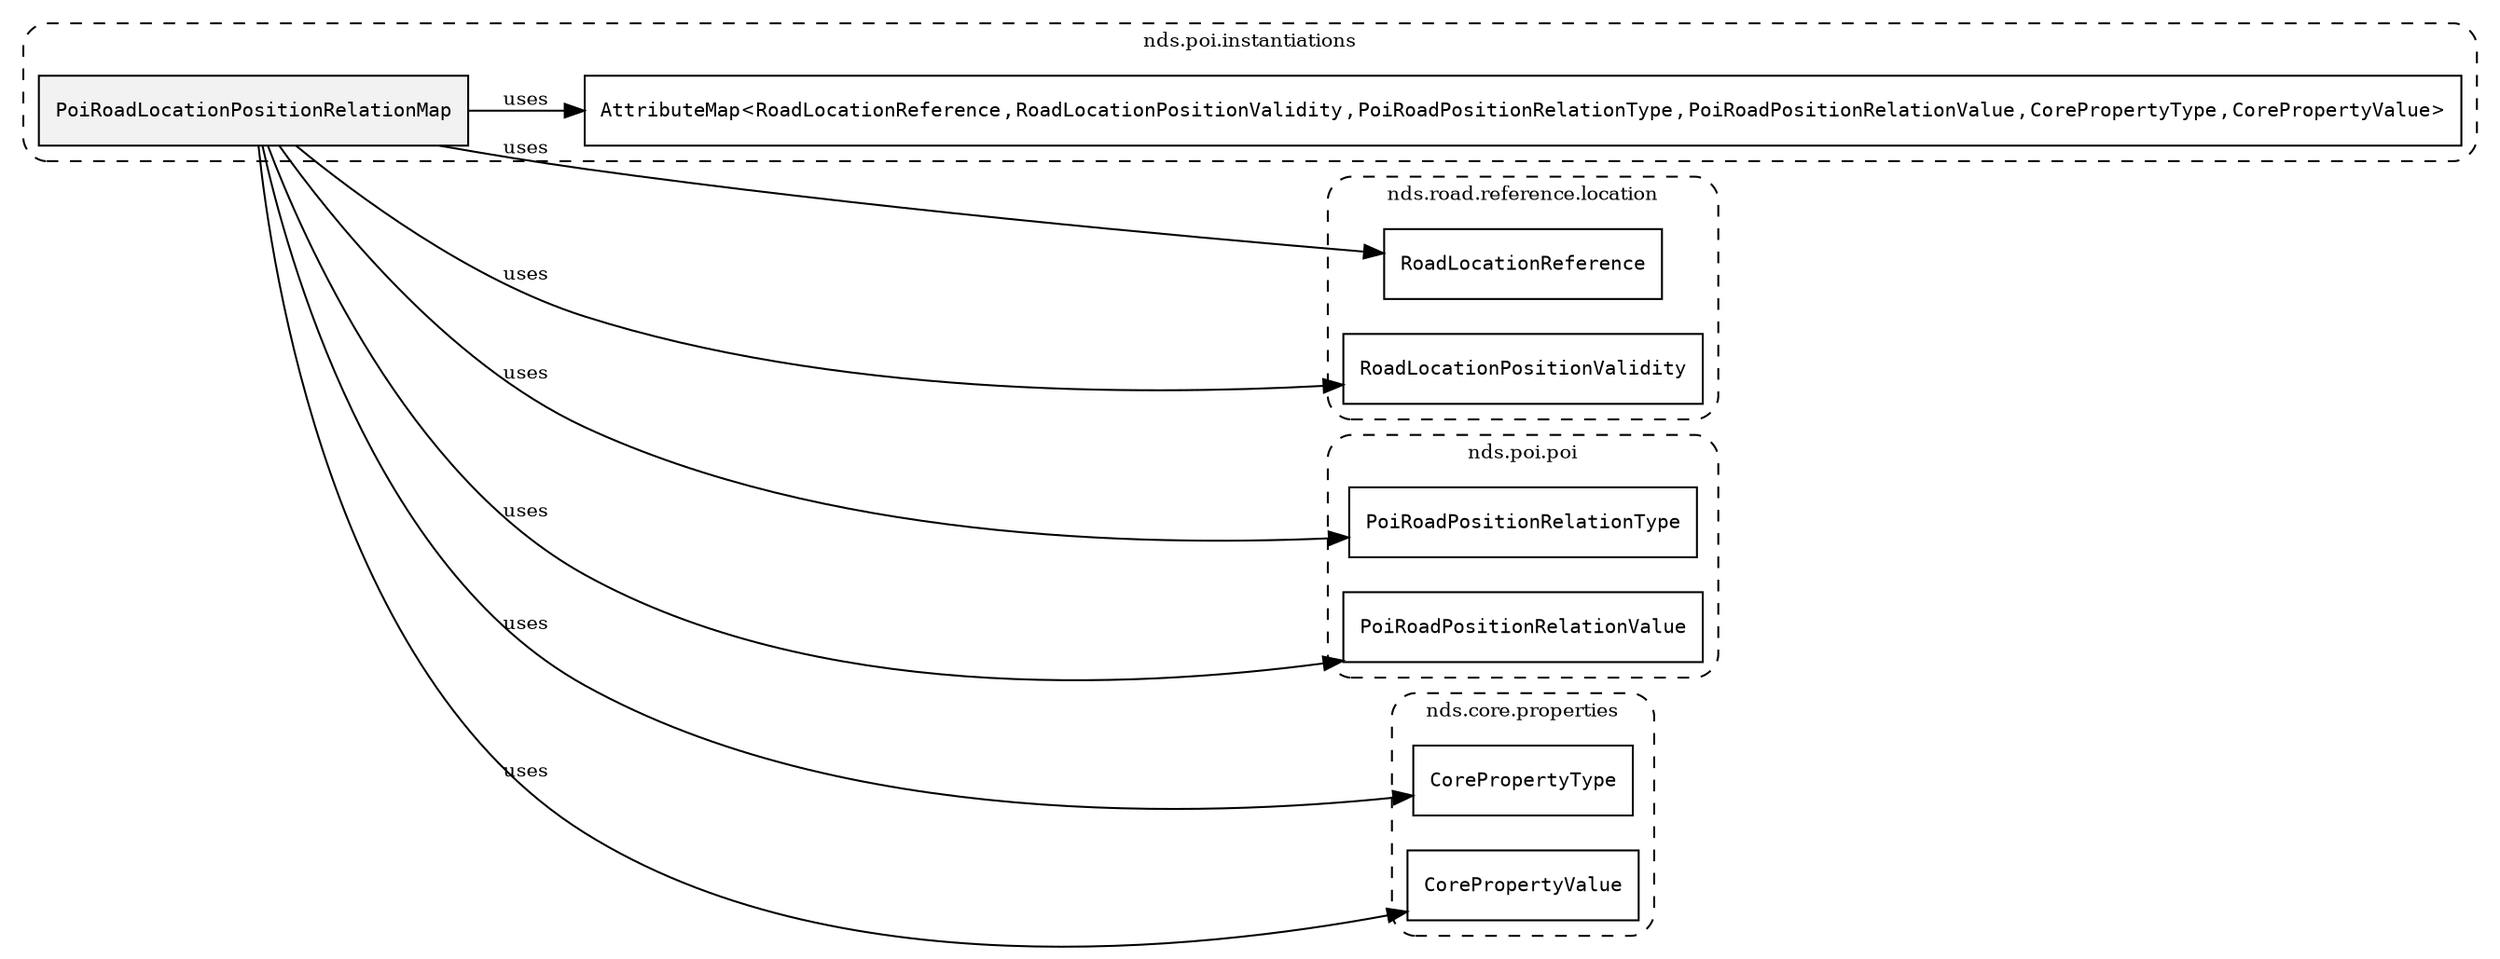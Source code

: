 /**
 * This dot file creates symbol collaboration diagram for PoiRoadLocationPositionRelationMap.
 */
digraph ZSERIO
{
    node [shape=box, fontsize=10];
    rankdir="LR";
    fontsize=10;
    tooltip="PoiRoadLocationPositionRelationMap collaboration diagram";

    subgraph "cluster_nds.poi.instantiations"
    {
        style="dashed, rounded";
        label="nds.poi.instantiations";
        tooltip="Package nds.poi.instantiations";
        href="../../../content/packages/nds.poi.instantiations.html#Package-nds-poi-instantiations";
        target="_parent";

        "PoiRoadLocationPositionRelationMap" [style="filled", fillcolor="#0000000D", target="_parent", label=<<font face="monospace"><table align="center" border="0" cellspacing="0" cellpadding="0"><tr><td href="../../../content/packages/nds.poi.instantiations.html#InstantiateType-PoiRoadLocationPositionRelationMap" title="InstantiateType defined in nds.poi.instantiations">PoiRoadLocationPositionRelationMap</td></tr></table></font>>];
        "AttributeMap&lt;RoadLocationReference,RoadLocationPositionValidity,PoiRoadPositionRelationType,PoiRoadPositionRelationValue,CorePropertyType,CorePropertyValue&gt;" [target="_parent", label=<<font face="monospace"><table align="center" border="0" cellspacing="0" cellpadding="0"><tr><td href="../../../content/packages/nds.core.attributemap.html#Structure-AttributeMap" title="Structure defined in nds.core.attributemap">AttributeMap</td><td>&lt;</td><td><table align="center" border="0" cellspacing="0" cellpadding="0"><tr><td href="../../../content/packages/nds.road.reference.location.html#Structure-RoadLocationReference" title="Structure defined in nds.road.reference.location">RoadLocationReference</td></tr></table></td><td>,</td><td><table align="center" border="0" cellspacing="0" cellpadding="0"><tr><td href="../../../content/packages/nds.road.reference.location.html#Structure-RoadLocationPositionValidity" title="Structure defined in nds.road.reference.location">RoadLocationPositionValidity</td></tr></table></td><td>,</td><td><table align="center" border="0" cellspacing="0" cellpadding="0"><tr><td href="../../../content/packages/nds.poi.poi.html#Enum-PoiRoadPositionRelationType" title="Enum defined in nds.poi.poi">PoiRoadPositionRelationType</td></tr></table></td><td>,</td><td><table align="center" border="0" cellspacing="0" cellpadding="0"><tr><td href="../../../content/packages/nds.poi.poi.html#Choice-PoiRoadPositionRelationValue" title="Choice defined in nds.poi.poi">PoiRoadPositionRelationValue</td></tr></table></td><td>,</td><td><table align="center" border="0" cellspacing="0" cellpadding="0"><tr><td href="../../../content/packages/nds.core.properties.html#Enum-CorePropertyType" title="Enum defined in nds.core.properties">CorePropertyType</td></tr></table></td><td>,</td><td><table align="center" border="0" cellspacing="0" cellpadding="0"><tr><td href="../../../content/packages/nds.core.properties.html#Choice-CorePropertyValue" title="Choice defined in nds.core.properties">CorePropertyValue</td></tr></table></td><td>&gt;</td></tr></table></font>>];
    }

    subgraph "cluster_nds.road.reference.location"
    {
        style="dashed, rounded";
        label="nds.road.reference.location";
        tooltip="Package nds.road.reference.location";
        href="../../../content/packages/nds.road.reference.location.html#Package-nds-road-reference-location";
        target="_parent";

        "RoadLocationReference" [target="_parent", label=<<font face="monospace"><table align="center" border="0" cellspacing="0" cellpadding="0"><tr><td href="../../../content/packages/nds.road.reference.location.html#Structure-RoadLocationReference" title="Structure defined in nds.road.reference.location">RoadLocationReference</td></tr></table></font>>];
        "RoadLocationPositionValidity" [target="_parent", label=<<font face="monospace"><table align="center" border="0" cellspacing="0" cellpadding="0"><tr><td href="../../../content/packages/nds.road.reference.location.html#Structure-RoadLocationPositionValidity" title="Structure defined in nds.road.reference.location">RoadLocationPositionValidity</td></tr></table></font>>];
    }

    subgraph "cluster_nds.poi.poi"
    {
        style="dashed, rounded";
        label="nds.poi.poi";
        tooltip="Package nds.poi.poi";
        href="../../../content/packages/nds.poi.poi.html#Package-nds-poi-poi";
        target="_parent";

        "PoiRoadPositionRelationType" [target="_parent", label=<<font face="monospace"><table align="center" border="0" cellspacing="0" cellpadding="0"><tr><td href="../../../content/packages/nds.poi.poi.html#Enum-PoiRoadPositionRelationType" title="Enum defined in nds.poi.poi">PoiRoadPositionRelationType</td></tr></table></font>>];
        "PoiRoadPositionRelationValue" [target="_parent", label=<<font face="monospace"><table align="center" border="0" cellspacing="0" cellpadding="0"><tr><td href="../../../content/packages/nds.poi.poi.html#Choice-PoiRoadPositionRelationValue" title="Choice defined in nds.poi.poi">PoiRoadPositionRelationValue</td></tr></table></font>>];
    }

    subgraph "cluster_nds.core.properties"
    {
        style="dashed, rounded";
        label="nds.core.properties";
        tooltip="Package nds.core.properties";
        href="../../../content/packages/nds.core.properties.html#Package-nds-core-properties";
        target="_parent";

        "CorePropertyType" [target="_parent", label=<<font face="monospace"><table align="center" border="0" cellspacing="0" cellpadding="0"><tr><td href="../../../content/packages/nds.core.properties.html#Enum-CorePropertyType" title="Enum defined in nds.core.properties">CorePropertyType</td></tr></table></font>>];
        "CorePropertyValue" [target="_parent", label=<<font face="monospace"><table align="center" border="0" cellspacing="0" cellpadding="0"><tr><td href="../../../content/packages/nds.core.properties.html#Choice-CorePropertyValue" title="Choice defined in nds.core.properties">CorePropertyValue</td></tr></table></font>>];
    }

    "PoiRoadLocationPositionRelationMap" -> "AttributeMap&lt;RoadLocationReference,RoadLocationPositionValidity,PoiRoadPositionRelationType,PoiRoadPositionRelationValue,CorePropertyType,CorePropertyValue&gt;" [label="uses", fontsize=10];
    "PoiRoadLocationPositionRelationMap" -> "RoadLocationReference" [label="uses", fontsize=10];
    "PoiRoadLocationPositionRelationMap" -> "RoadLocationPositionValidity" [label="uses", fontsize=10];
    "PoiRoadLocationPositionRelationMap" -> "PoiRoadPositionRelationType" [label="uses", fontsize=10];
    "PoiRoadLocationPositionRelationMap" -> "PoiRoadPositionRelationValue" [label="uses", fontsize=10];
    "PoiRoadLocationPositionRelationMap" -> "CorePropertyType" [label="uses", fontsize=10];
    "PoiRoadLocationPositionRelationMap" -> "CorePropertyValue" [label="uses", fontsize=10];
}
